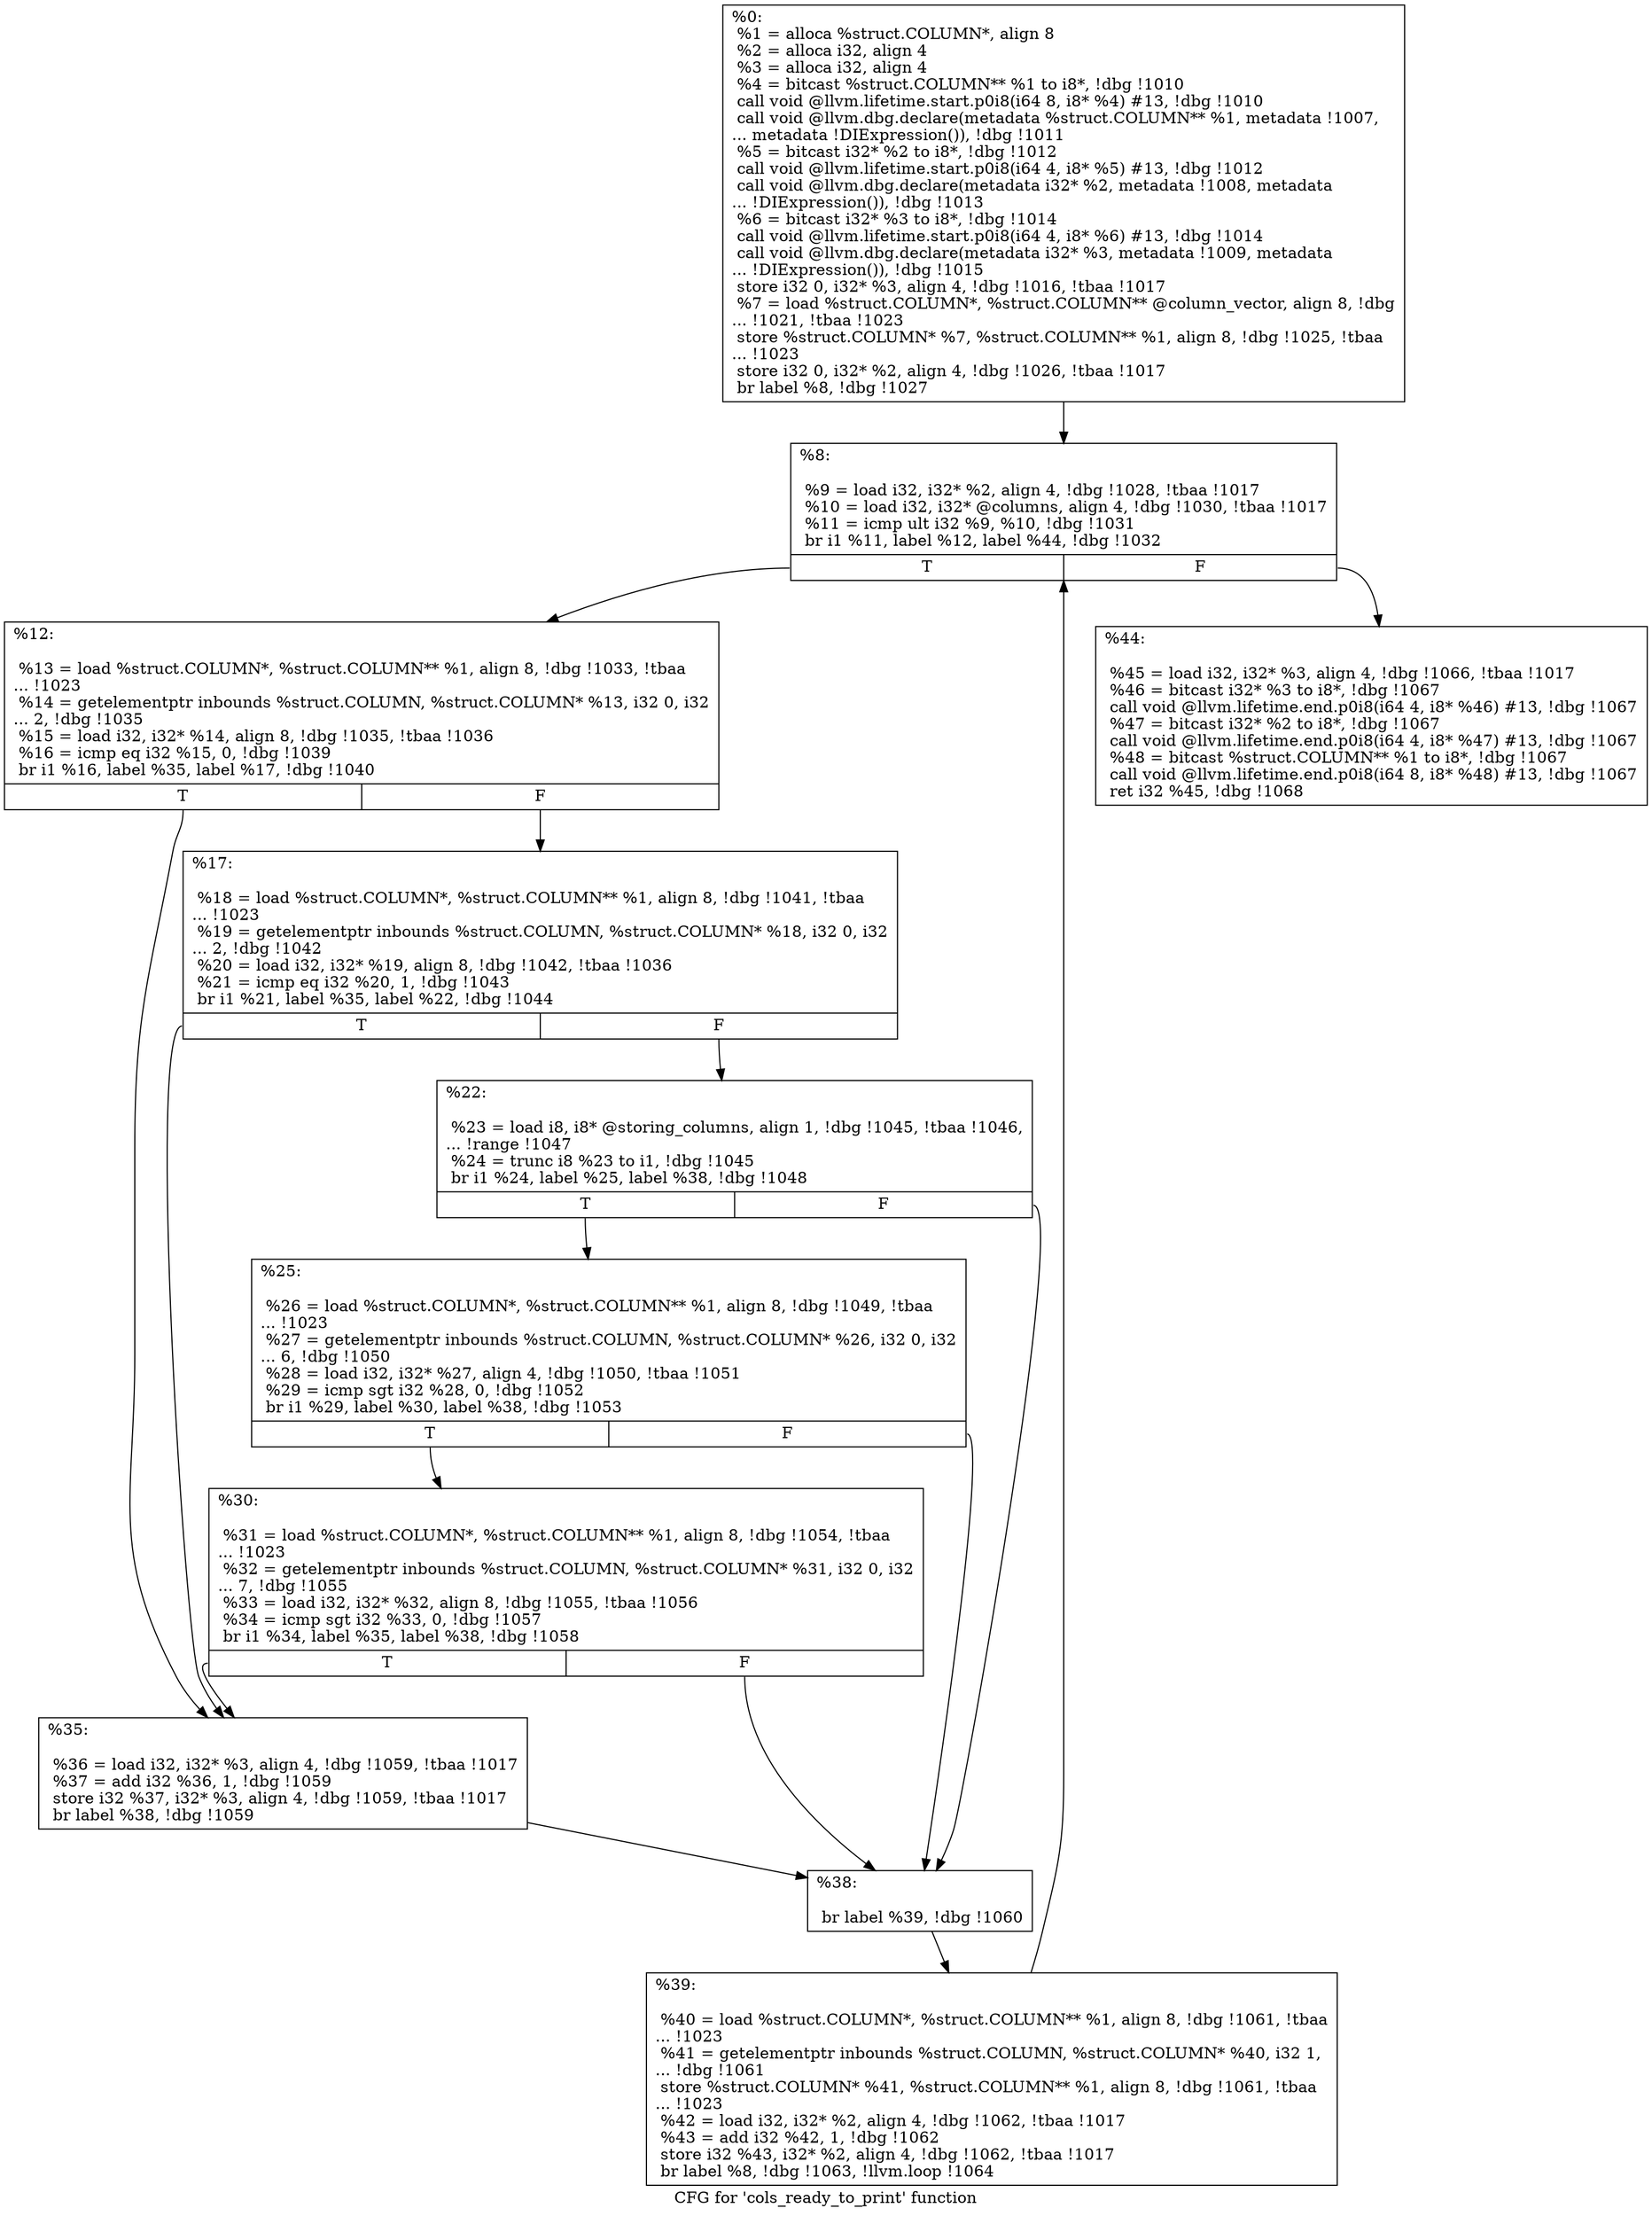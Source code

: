 digraph "CFG for 'cols_ready_to_print' function" {
	label="CFG for 'cols_ready_to_print' function";

	Node0x1620af0 [shape=record,label="{%0:\l  %1 = alloca %struct.COLUMN*, align 8\l  %2 = alloca i32, align 4\l  %3 = alloca i32, align 4\l  %4 = bitcast %struct.COLUMN** %1 to i8*, !dbg !1010\l  call void @llvm.lifetime.start.p0i8(i64 8, i8* %4) #13, !dbg !1010\l  call void @llvm.dbg.declare(metadata %struct.COLUMN** %1, metadata !1007,\l... metadata !DIExpression()), !dbg !1011\l  %5 = bitcast i32* %2 to i8*, !dbg !1012\l  call void @llvm.lifetime.start.p0i8(i64 4, i8* %5) #13, !dbg !1012\l  call void @llvm.dbg.declare(metadata i32* %2, metadata !1008, metadata\l... !DIExpression()), !dbg !1013\l  %6 = bitcast i32* %3 to i8*, !dbg !1014\l  call void @llvm.lifetime.start.p0i8(i64 4, i8* %6) #13, !dbg !1014\l  call void @llvm.dbg.declare(metadata i32* %3, metadata !1009, metadata\l... !DIExpression()), !dbg !1015\l  store i32 0, i32* %3, align 4, !dbg !1016, !tbaa !1017\l  %7 = load %struct.COLUMN*, %struct.COLUMN** @column_vector, align 8, !dbg\l... !1021, !tbaa !1023\l  store %struct.COLUMN* %7, %struct.COLUMN** %1, align 8, !dbg !1025, !tbaa\l... !1023\l  store i32 0, i32* %2, align 4, !dbg !1026, !tbaa !1017\l  br label %8, !dbg !1027\l}"];
	Node0x1620af0 -> Node0x1624c20;
	Node0x1624c20 [shape=record,label="{%8:\l\l  %9 = load i32, i32* %2, align 4, !dbg !1028, !tbaa !1017\l  %10 = load i32, i32* @columns, align 4, !dbg !1030, !tbaa !1017\l  %11 = icmp ult i32 %9, %10, !dbg !1031\l  br i1 %11, label %12, label %44, !dbg !1032\l|{<s0>T|<s1>F}}"];
	Node0x1624c20:s0 -> Node0x1624c70;
	Node0x1624c20:s1 -> Node0x1624ef0;
	Node0x1624c70 [shape=record,label="{%12:\l\l  %13 = load %struct.COLUMN*, %struct.COLUMN** %1, align 8, !dbg !1033, !tbaa\l... !1023\l  %14 = getelementptr inbounds %struct.COLUMN, %struct.COLUMN* %13, i32 0, i32\l... 2, !dbg !1035\l  %15 = load i32, i32* %14, align 8, !dbg !1035, !tbaa !1036\l  %16 = icmp eq i32 %15, 0, !dbg !1039\l  br i1 %16, label %35, label %17, !dbg !1040\l|{<s0>T|<s1>F}}"];
	Node0x1624c70:s0 -> Node0x1624e00;
	Node0x1624c70:s1 -> Node0x1624cc0;
	Node0x1624cc0 [shape=record,label="{%17:\l\l  %18 = load %struct.COLUMN*, %struct.COLUMN** %1, align 8, !dbg !1041, !tbaa\l... !1023\l  %19 = getelementptr inbounds %struct.COLUMN, %struct.COLUMN* %18, i32 0, i32\l... 2, !dbg !1042\l  %20 = load i32, i32* %19, align 8, !dbg !1042, !tbaa !1036\l  %21 = icmp eq i32 %20, 1, !dbg !1043\l  br i1 %21, label %35, label %22, !dbg !1044\l|{<s0>T|<s1>F}}"];
	Node0x1624cc0:s0 -> Node0x1624e00;
	Node0x1624cc0:s1 -> Node0x1624d10;
	Node0x1624d10 [shape=record,label="{%22:\l\l  %23 = load i8, i8* @storing_columns, align 1, !dbg !1045, !tbaa !1046,\l... !range !1047\l  %24 = trunc i8 %23 to i1, !dbg !1045\l  br i1 %24, label %25, label %38, !dbg !1048\l|{<s0>T|<s1>F}}"];
	Node0x1624d10:s0 -> Node0x1624d60;
	Node0x1624d10:s1 -> Node0x1624e50;
	Node0x1624d60 [shape=record,label="{%25:\l\l  %26 = load %struct.COLUMN*, %struct.COLUMN** %1, align 8, !dbg !1049, !tbaa\l... !1023\l  %27 = getelementptr inbounds %struct.COLUMN, %struct.COLUMN* %26, i32 0, i32\l... 6, !dbg !1050\l  %28 = load i32, i32* %27, align 4, !dbg !1050, !tbaa !1051\l  %29 = icmp sgt i32 %28, 0, !dbg !1052\l  br i1 %29, label %30, label %38, !dbg !1053\l|{<s0>T|<s1>F}}"];
	Node0x1624d60:s0 -> Node0x1624db0;
	Node0x1624d60:s1 -> Node0x1624e50;
	Node0x1624db0 [shape=record,label="{%30:\l\l  %31 = load %struct.COLUMN*, %struct.COLUMN** %1, align 8, !dbg !1054, !tbaa\l... !1023\l  %32 = getelementptr inbounds %struct.COLUMN, %struct.COLUMN* %31, i32 0, i32\l... 7, !dbg !1055\l  %33 = load i32, i32* %32, align 8, !dbg !1055, !tbaa !1056\l  %34 = icmp sgt i32 %33, 0, !dbg !1057\l  br i1 %34, label %35, label %38, !dbg !1058\l|{<s0>T|<s1>F}}"];
	Node0x1624db0:s0 -> Node0x1624e00;
	Node0x1624db0:s1 -> Node0x1624e50;
	Node0x1624e00 [shape=record,label="{%35:\l\l  %36 = load i32, i32* %3, align 4, !dbg !1059, !tbaa !1017\l  %37 = add i32 %36, 1, !dbg !1059\l  store i32 %37, i32* %3, align 4, !dbg !1059, !tbaa !1017\l  br label %38, !dbg !1059\l}"];
	Node0x1624e00 -> Node0x1624e50;
	Node0x1624e50 [shape=record,label="{%38:\l\l  br label %39, !dbg !1060\l}"];
	Node0x1624e50 -> Node0x1624ea0;
	Node0x1624ea0 [shape=record,label="{%39:\l\l  %40 = load %struct.COLUMN*, %struct.COLUMN** %1, align 8, !dbg !1061, !tbaa\l... !1023\l  %41 = getelementptr inbounds %struct.COLUMN, %struct.COLUMN* %40, i32 1,\l... !dbg !1061\l  store %struct.COLUMN* %41, %struct.COLUMN** %1, align 8, !dbg !1061, !tbaa\l... !1023\l  %42 = load i32, i32* %2, align 4, !dbg !1062, !tbaa !1017\l  %43 = add i32 %42, 1, !dbg !1062\l  store i32 %43, i32* %2, align 4, !dbg !1062, !tbaa !1017\l  br label %8, !dbg !1063, !llvm.loop !1064\l}"];
	Node0x1624ea0 -> Node0x1624c20;
	Node0x1624ef0 [shape=record,label="{%44:\l\l  %45 = load i32, i32* %3, align 4, !dbg !1066, !tbaa !1017\l  %46 = bitcast i32* %3 to i8*, !dbg !1067\l  call void @llvm.lifetime.end.p0i8(i64 4, i8* %46) #13, !dbg !1067\l  %47 = bitcast i32* %2 to i8*, !dbg !1067\l  call void @llvm.lifetime.end.p0i8(i64 4, i8* %47) #13, !dbg !1067\l  %48 = bitcast %struct.COLUMN** %1 to i8*, !dbg !1067\l  call void @llvm.lifetime.end.p0i8(i64 8, i8* %48) #13, !dbg !1067\l  ret i32 %45, !dbg !1068\l}"];
}
